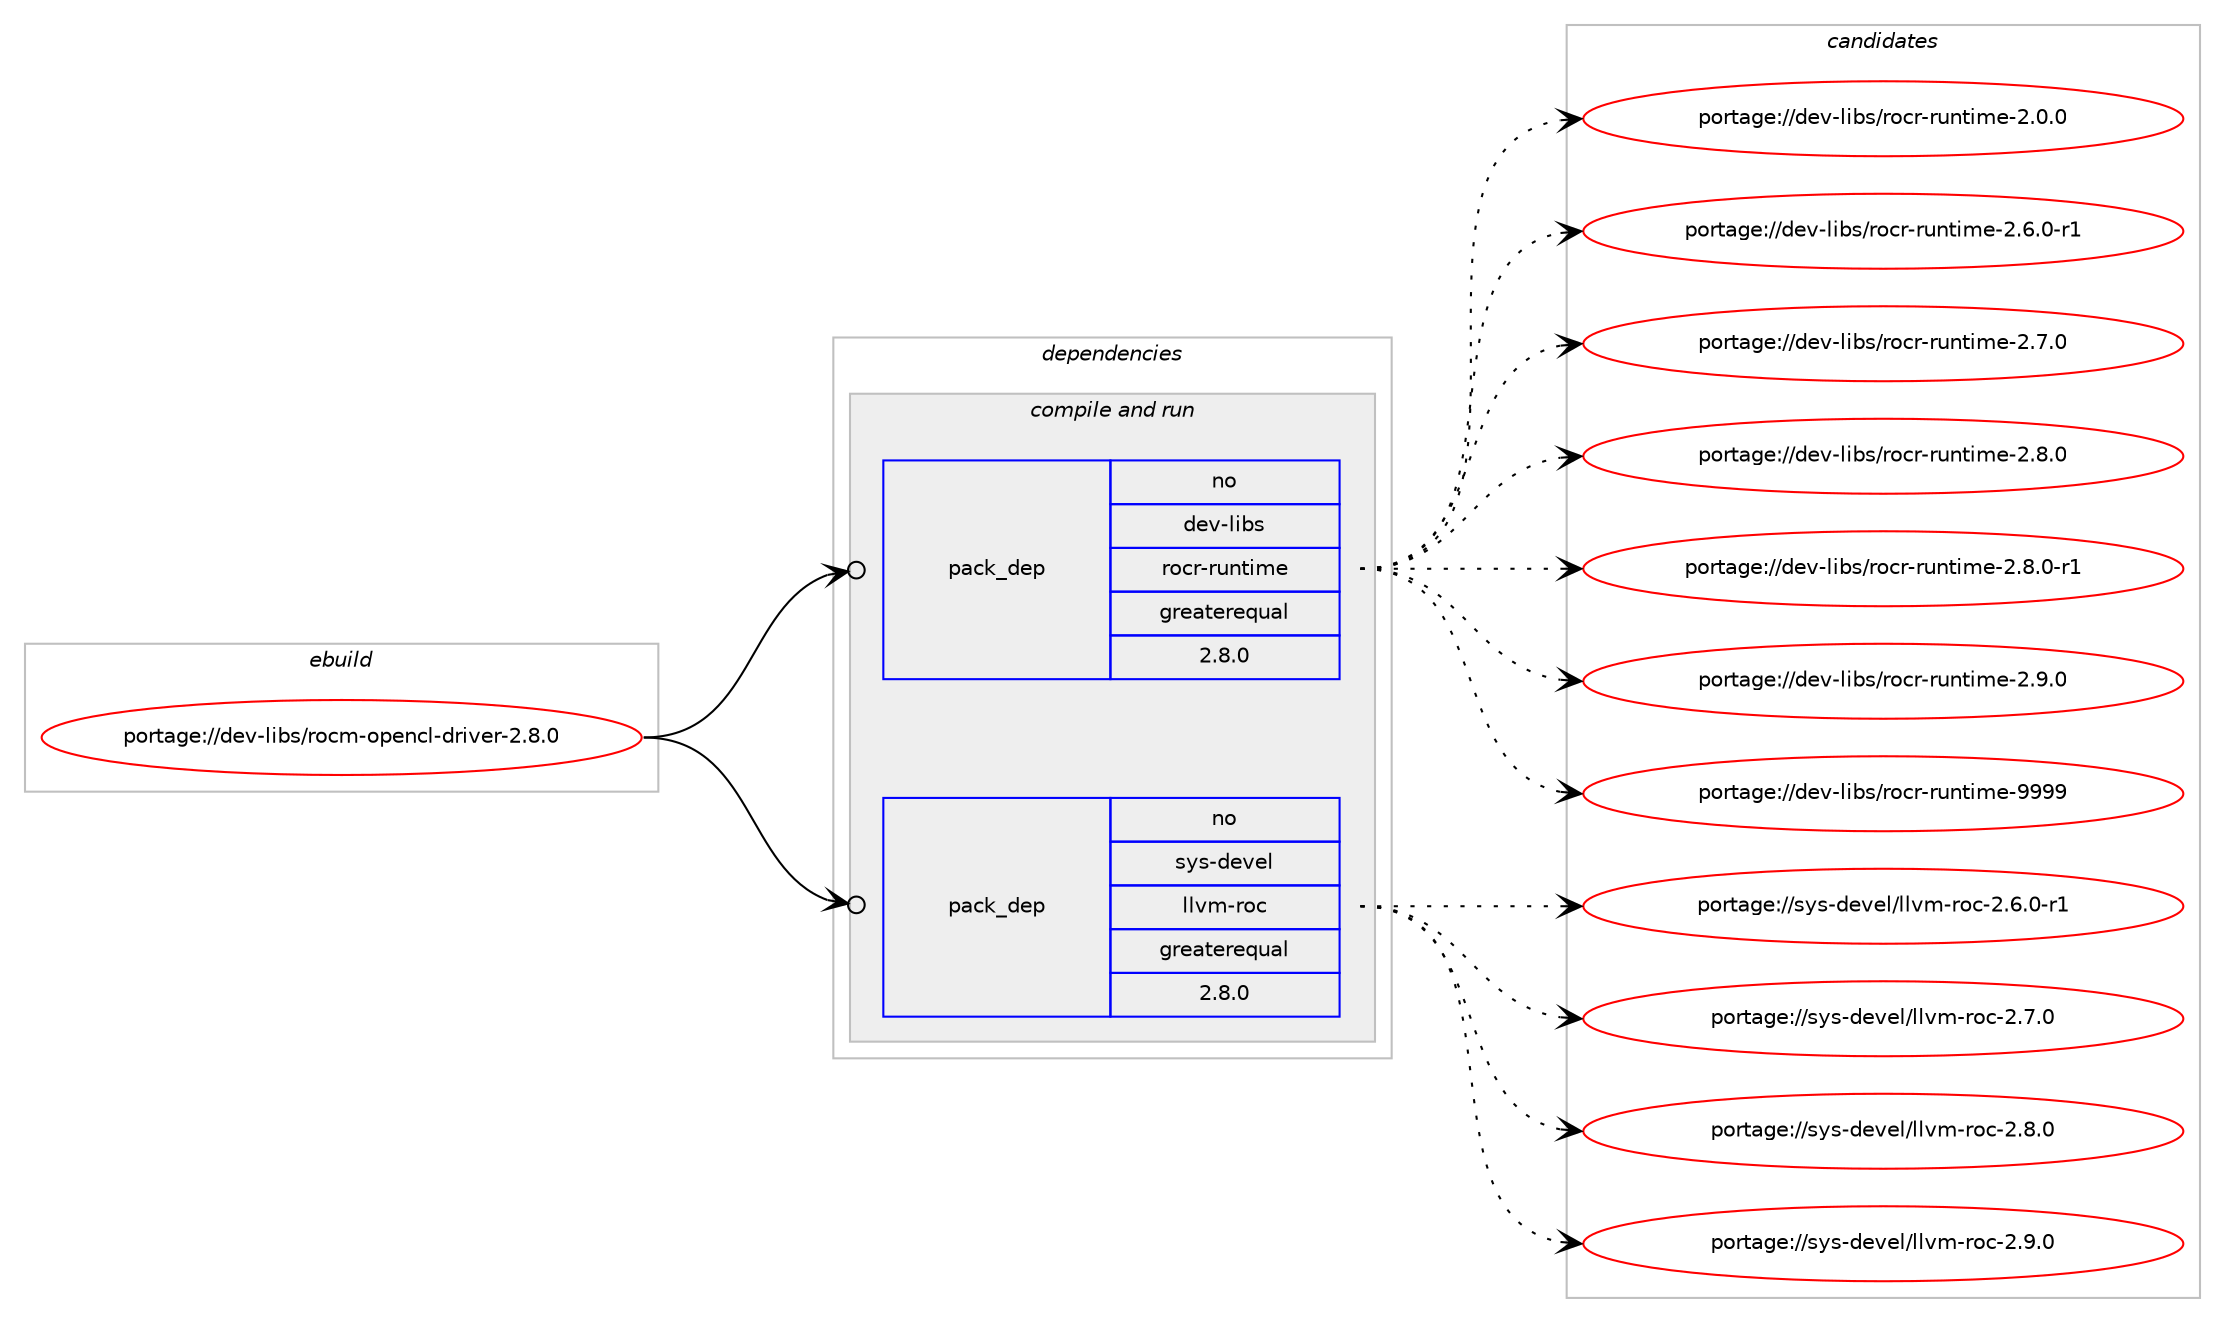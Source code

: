 digraph prolog {

# *************
# Graph options
# *************

newrank=true;
concentrate=true;
compound=true;
graph [rankdir=LR,fontname=Helvetica,fontsize=10,ranksep=1.5];#, ranksep=2.5, nodesep=0.2];
edge  [arrowhead=vee];
node  [fontname=Helvetica,fontsize=10];

# **********
# The ebuild
# **********

subgraph cluster_leftcol {
color=gray;
rank=same;
label=<<i>ebuild</i>>;
id [label="portage://dev-libs/rocm-opencl-driver-2.8.0", color=red, width=4, href="../dev-libs/rocm-opencl-driver-2.8.0.svg"];
}

# ****************
# The dependencies
# ****************

subgraph cluster_midcol {
color=gray;
label=<<i>dependencies</i>>;
subgraph cluster_compile {
fillcolor="#eeeeee";
style=filled;
label=<<i>compile</i>>;
}
subgraph cluster_compileandrun {
fillcolor="#eeeeee";
style=filled;
label=<<i>compile and run</i>>;
subgraph pack78877 {
dependency103796 [label=<<TABLE BORDER="0" CELLBORDER="1" CELLSPACING="0" CELLPADDING="4" WIDTH="220"><TR><TD ROWSPAN="6" CELLPADDING="30">pack_dep</TD></TR><TR><TD WIDTH="110">no</TD></TR><TR><TD>dev-libs</TD></TR><TR><TD>rocr-runtime</TD></TR><TR><TD>greaterequal</TD></TR><TR><TD>2.8.0</TD></TR></TABLE>>, shape=none, color=blue];
}
id:e -> dependency103796:w [weight=20,style="solid",arrowhead="odotvee"];
subgraph pack78878 {
dependency103797 [label=<<TABLE BORDER="0" CELLBORDER="1" CELLSPACING="0" CELLPADDING="4" WIDTH="220"><TR><TD ROWSPAN="6" CELLPADDING="30">pack_dep</TD></TR><TR><TD WIDTH="110">no</TD></TR><TR><TD>sys-devel</TD></TR><TR><TD>llvm-roc</TD></TR><TR><TD>greaterequal</TD></TR><TR><TD>2.8.0</TD></TR></TABLE>>, shape=none, color=blue];
}
id:e -> dependency103797:w [weight=20,style="solid",arrowhead="odotvee"];
}
subgraph cluster_run {
fillcolor="#eeeeee";
style=filled;
label=<<i>run</i>>;
}
}

# **************
# The candidates
# **************

subgraph cluster_choices {
rank=same;
color=gray;
label=<<i>candidates</i>>;

subgraph choice78877 {
color=black;
nodesep=1;
choiceportage1001011184510810598115471141119911445114117110116105109101455046484648 [label="portage://dev-libs/rocr-runtime-2.0.0", color=red, width=4,href="../dev-libs/rocr-runtime-2.0.0.svg"];
choiceportage10010111845108105981154711411199114451141171101161051091014550465446484511449 [label="portage://dev-libs/rocr-runtime-2.6.0-r1", color=red, width=4,href="../dev-libs/rocr-runtime-2.6.0-r1.svg"];
choiceportage1001011184510810598115471141119911445114117110116105109101455046554648 [label="portage://dev-libs/rocr-runtime-2.7.0", color=red, width=4,href="../dev-libs/rocr-runtime-2.7.0.svg"];
choiceportage1001011184510810598115471141119911445114117110116105109101455046564648 [label="portage://dev-libs/rocr-runtime-2.8.0", color=red, width=4,href="../dev-libs/rocr-runtime-2.8.0.svg"];
choiceportage10010111845108105981154711411199114451141171101161051091014550465646484511449 [label="portage://dev-libs/rocr-runtime-2.8.0-r1", color=red, width=4,href="../dev-libs/rocr-runtime-2.8.0-r1.svg"];
choiceportage1001011184510810598115471141119911445114117110116105109101455046574648 [label="portage://dev-libs/rocr-runtime-2.9.0", color=red, width=4,href="../dev-libs/rocr-runtime-2.9.0.svg"];
choiceportage10010111845108105981154711411199114451141171101161051091014557575757 [label="portage://dev-libs/rocr-runtime-9999", color=red, width=4,href="../dev-libs/rocr-runtime-9999.svg"];
dependency103796:e -> choiceportage1001011184510810598115471141119911445114117110116105109101455046484648:w [style=dotted,weight="100"];
dependency103796:e -> choiceportage10010111845108105981154711411199114451141171101161051091014550465446484511449:w [style=dotted,weight="100"];
dependency103796:e -> choiceportage1001011184510810598115471141119911445114117110116105109101455046554648:w [style=dotted,weight="100"];
dependency103796:e -> choiceportage1001011184510810598115471141119911445114117110116105109101455046564648:w [style=dotted,weight="100"];
dependency103796:e -> choiceportage10010111845108105981154711411199114451141171101161051091014550465646484511449:w [style=dotted,weight="100"];
dependency103796:e -> choiceportage1001011184510810598115471141119911445114117110116105109101455046574648:w [style=dotted,weight="100"];
dependency103796:e -> choiceportage10010111845108105981154711411199114451141171101161051091014557575757:w [style=dotted,weight="100"];
}
subgraph choice78878 {
color=black;
nodesep=1;
choiceportage115121115451001011181011084710810811810945114111994550465446484511449 [label="portage://sys-devel/llvm-roc-2.6.0-r1", color=red, width=4,href="../sys-devel/llvm-roc-2.6.0-r1.svg"];
choiceportage11512111545100101118101108471081081181094511411199455046554648 [label="portage://sys-devel/llvm-roc-2.7.0", color=red, width=4,href="../sys-devel/llvm-roc-2.7.0.svg"];
choiceportage11512111545100101118101108471081081181094511411199455046564648 [label="portage://sys-devel/llvm-roc-2.8.0", color=red, width=4,href="../sys-devel/llvm-roc-2.8.0.svg"];
choiceportage11512111545100101118101108471081081181094511411199455046574648 [label="portage://sys-devel/llvm-roc-2.9.0", color=red, width=4,href="../sys-devel/llvm-roc-2.9.0.svg"];
dependency103797:e -> choiceportage115121115451001011181011084710810811810945114111994550465446484511449:w [style=dotted,weight="100"];
dependency103797:e -> choiceportage11512111545100101118101108471081081181094511411199455046554648:w [style=dotted,weight="100"];
dependency103797:e -> choiceportage11512111545100101118101108471081081181094511411199455046564648:w [style=dotted,weight="100"];
dependency103797:e -> choiceportage11512111545100101118101108471081081181094511411199455046574648:w [style=dotted,weight="100"];
}
}

}
